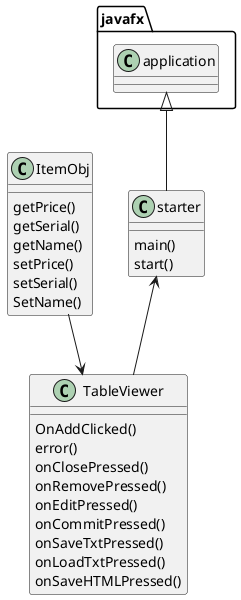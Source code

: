 @startuml
'https://plantuml.com/sequence-diagram

class starter{
    main()
    start()
}
class TableViewer{
    OnAddClicked()
    error()
    onClosePressed()
    onRemovePressed()
    onEditPressed()
    onCommitPressed()
    onSaveTxtPressed()
    onLoadTxtPressed()
    onSaveHTMLPressed()
}
class ItemObj{
    getPrice()
    getSerial()
    getName()
    setPrice()
    setSerial()
    SetName()
}
javafx.application <|-- starter
starter <-- TableViewer
ItemObj --> TableViewer
@enduml